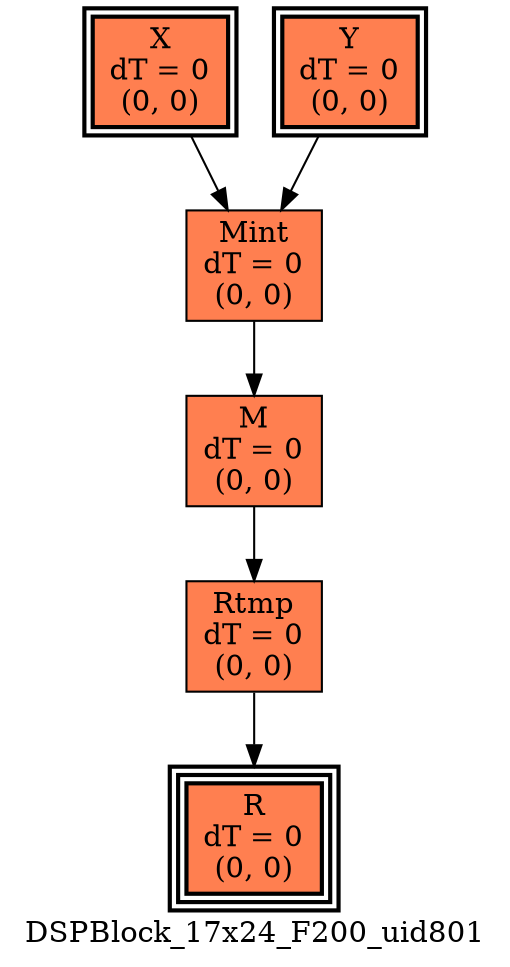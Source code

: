 digraph DSPBlock_17x24_F200_uid801
{
	//graph drawing options
	label=DSPBlock_17x24_F200_uid801;
	labelloc=bottom;
	labeljust=right;
	ratio=auto;
	nodesep=0.25;
	ranksep=0.5;

	//input/output signals of operator DSPBlock_17x24_F200_uid801
	X__DSPBlock_17x24_F200_uid801 [ label="X\ndT = 0\n(0, 0)", shape=box, color=black, style="bold, filled", fillcolor=coral, peripheries=2 ];
	Y__DSPBlock_17x24_F200_uid801 [ label="Y\ndT = 0\n(0, 0)", shape=box, color=black, style="bold, filled", fillcolor=coral, peripheries=2 ];
	R__DSPBlock_17x24_F200_uid801 [ label="R\ndT = 0\n(0, 0)", shape=box, color=black, style="bold, filled", fillcolor=coral, peripheries=3 ];
	{rank=same X__DSPBlock_17x24_F200_uid801, Y__DSPBlock_17x24_F200_uid801};
	{rank=same R__DSPBlock_17x24_F200_uid801};
	//internal signals of operator DSPBlock_17x24_F200_uid801
	Mint__DSPBlock_17x24_F200_uid801 [ label="Mint\ndT = 0\n(0, 0)", shape=box, color=black, style=filled, fillcolor=coral, peripheries=1 ];
	M__DSPBlock_17x24_F200_uid801 [ label="M\ndT = 0\n(0, 0)", shape=box, color=black, style=filled, fillcolor=coral, peripheries=1 ];
	Rtmp__DSPBlock_17x24_F200_uid801 [ label="Rtmp\ndT = 0\n(0, 0)", shape=box, color=black, style=filled, fillcolor=coral, peripheries=1 ];

	//subcomponents of operator DSPBlock_17x24_F200_uid801

	//input and internal signal connections of operator DSPBlock_17x24_F200_uid801
	X__DSPBlock_17x24_F200_uid801 -> Mint__DSPBlock_17x24_F200_uid801 [ arrowhead=normal, arrowsize=1.0, arrowtail=normal, color=black, dir=forward  ];
	Y__DSPBlock_17x24_F200_uid801 -> Mint__DSPBlock_17x24_F200_uid801 [ arrowhead=normal, arrowsize=1.0, arrowtail=normal, color=black, dir=forward  ];
	Mint__DSPBlock_17x24_F200_uid801 -> M__DSPBlock_17x24_F200_uid801 [ arrowhead=normal, arrowsize=1.0, arrowtail=normal, color=black, dir=forward  ];
	M__DSPBlock_17x24_F200_uid801 -> Rtmp__DSPBlock_17x24_F200_uid801 [ arrowhead=normal, arrowsize=1.0, arrowtail=normal, color=black, dir=forward  ];
	Rtmp__DSPBlock_17x24_F200_uid801 -> R__DSPBlock_17x24_F200_uid801 [ arrowhead=normal, arrowsize=1.0, arrowtail=normal, color=black, dir=forward  ];
}

